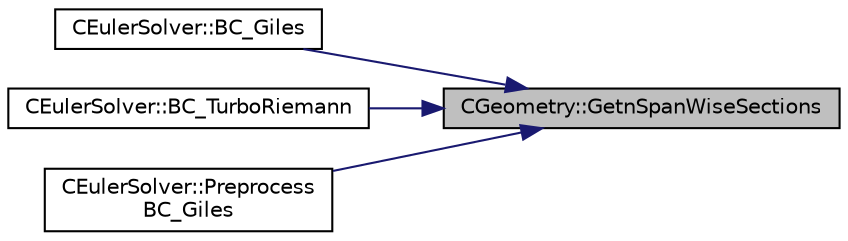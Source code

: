 digraph "CGeometry::GetnSpanWiseSections"
{
 // LATEX_PDF_SIZE
  edge [fontname="Helvetica",fontsize="10",labelfontname="Helvetica",labelfontsize="10"];
  node [fontname="Helvetica",fontsize="10",shape=record];
  rankdir="RL";
  Node1 [label="CGeometry::GetnSpanWiseSections",height=0.2,width=0.4,color="black", fillcolor="grey75", style="filled", fontcolor="black",tooltip="Get number of span wise section."];
  Node1 -> Node2 [dir="back",color="midnightblue",fontsize="10",style="solid",fontname="Helvetica"];
  Node2 [label="CEulerSolver::BC_Giles",height=0.2,width=0.4,color="black", fillcolor="white", style="filled",URL="$classCEulerSolver.html#a40fad0a57e8dcba8a8f4d4fa8eab02f0",tooltip="Impose the boundary condition using characteristic recostruction."];
  Node1 -> Node3 [dir="back",color="midnightblue",fontsize="10",style="solid",fontname="Helvetica"];
  Node3 [label="CEulerSolver::BC_TurboRiemann",height=0.2,width=0.4,color="black", fillcolor="white", style="filled",URL="$classCEulerSolver.html#a8e036f2dff1d945d814c93a74159a3cc",tooltip="Impose the boundary condition using characteristic recostruction."];
  Node1 -> Node4 [dir="back",color="midnightblue",fontsize="10",style="solid",fontname="Helvetica"];
  Node4 [label="CEulerSolver::Preprocess\lBC_Giles",height=0.2,width=0.4,color="black", fillcolor="white", style="filled",URL="$classCEulerSolver.html#a4effd63e51aef9426ea0e327c104bb30",tooltip="It computes Fourier transformation for the needed quantities along the pitch for each span in turboma..."];
}
